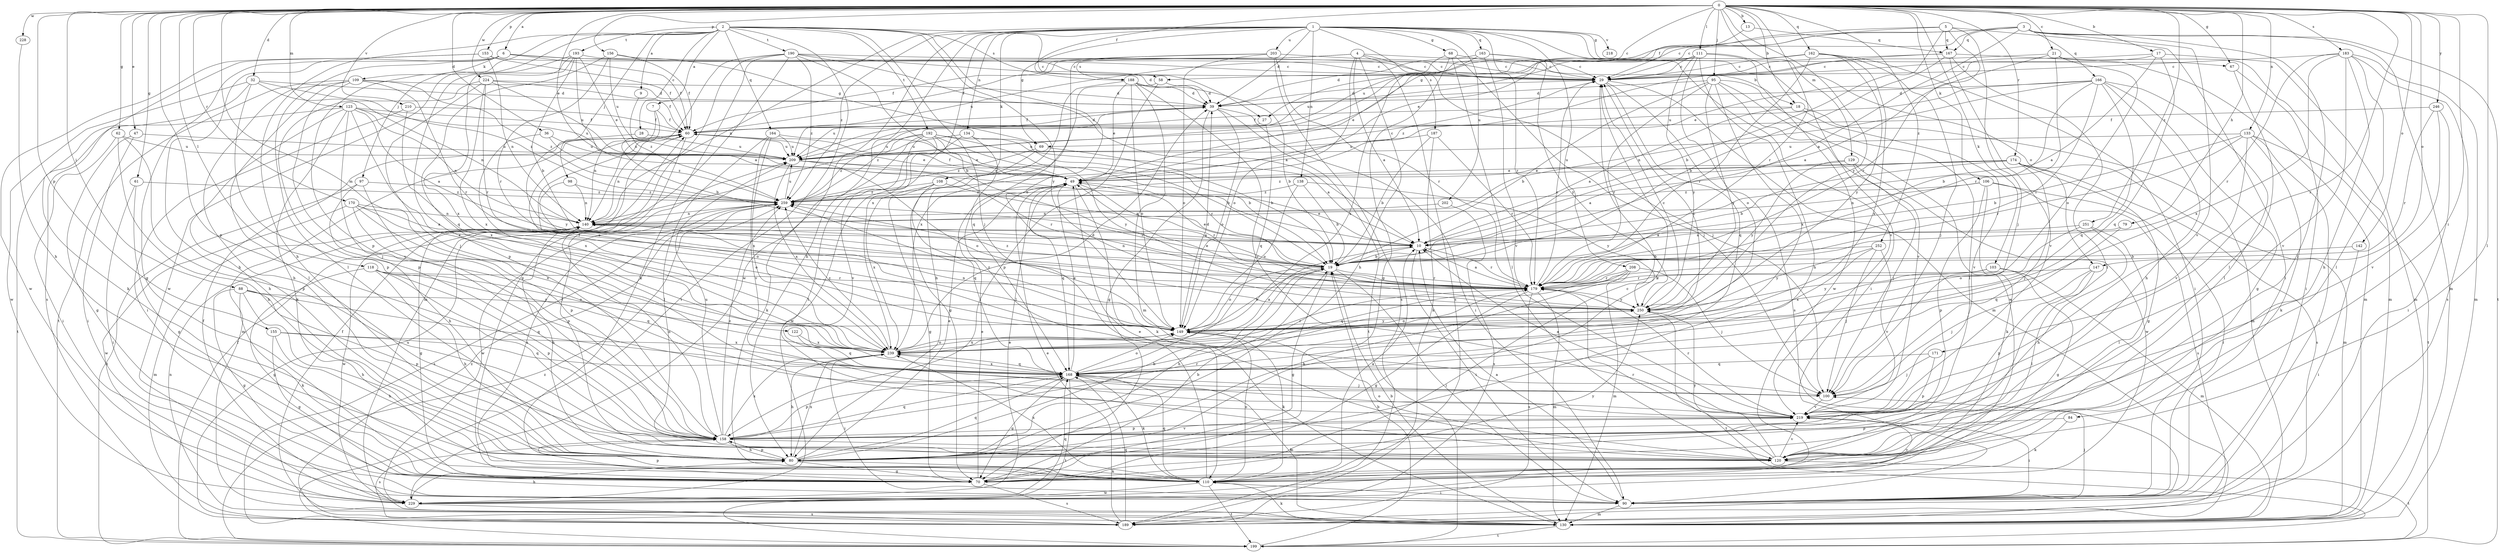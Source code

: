 strict digraph  {
0;
1;
2;
3;
4;
5;
6;
7;
9;
10;
13;
17;
18;
19;
21;
27;
28;
29;
32;
36;
39;
47;
49;
58;
60;
61;
62;
67;
68;
69;
70;
79;
80;
84;
88;
90;
95;
97;
98;
100;
103;
106;
108;
109;
110;
111;
118;
120;
122;
123;
129;
130;
133;
134;
138;
140;
142;
147;
149;
153;
155;
156;
158;
162;
163;
164;
166;
167;
168;
170;
171;
174;
179;
183;
187;
188;
189;
190;
192;
193;
199;
202;
203;
208;
209;
210;
218;
219;
224;
228;
229;
239;
246;
250;
251;
252;
259;
0 -> 6  [label=a];
0 -> 13  [label=b];
0 -> 17  [label=b];
0 -> 18  [label=b];
0 -> 21  [label=c];
0 -> 27  [label=c];
0 -> 32  [label=d];
0 -> 36  [label=d];
0 -> 47  [label=e];
0 -> 49  [label=e];
0 -> 58  [label=f];
0 -> 61  [label=g];
0 -> 62  [label=g];
0 -> 67  [label=g];
0 -> 79  [label=h];
0 -> 84  [label=i];
0 -> 88  [label=i];
0 -> 95  [label=j];
0 -> 103  [label=k];
0 -> 106  [label=k];
0 -> 111  [label=l];
0 -> 118  [label=l];
0 -> 120  [label=l];
0 -> 122  [label=m];
0 -> 123  [label=m];
0 -> 129  [label=m];
0 -> 133  [label=n];
0 -> 142  [label=o];
0 -> 147  [label=o];
0 -> 153  [label=p];
0 -> 155  [label=p];
0 -> 156  [label=p];
0 -> 158  [label=p];
0 -> 162  [label=q];
0 -> 170  [label=r];
0 -> 171  [label=r];
0 -> 174  [label=r];
0 -> 179  [label=r];
0 -> 183  [label=s];
0 -> 210  [label=v];
0 -> 224  [label=w];
0 -> 228  [label=w];
0 -> 246  [label=y];
0 -> 250  [label=y];
0 -> 251  [label=z];
0 -> 252  [label=z];
1 -> 39  [label=d];
1 -> 67  [label=g];
1 -> 68  [label=g];
1 -> 69  [label=g];
1 -> 80  [label=h];
1 -> 108  [label=k];
1 -> 134  [label=n];
1 -> 138  [label=n];
1 -> 140  [label=n];
1 -> 147  [label=o];
1 -> 163  [label=q];
1 -> 179  [label=r];
1 -> 187  [label=s];
1 -> 202  [label=u];
1 -> 203  [label=u];
1 -> 208  [label=u];
1 -> 218  [label=v];
1 -> 219  [label=v];
1 -> 229  [label=w];
1 -> 239  [label=x];
1 -> 259  [label=z];
2 -> 7  [label=a];
2 -> 9  [label=a];
2 -> 27  [label=c];
2 -> 28  [label=c];
2 -> 80  [label=h];
2 -> 97  [label=j];
2 -> 98  [label=j];
2 -> 100  [label=j];
2 -> 149  [label=o];
2 -> 158  [label=p];
2 -> 164  [label=q];
2 -> 188  [label=s];
2 -> 190  [label=t];
2 -> 192  [label=t];
2 -> 193  [label=t];
2 -> 199  [label=t];
2 -> 250  [label=y];
3 -> 10  [label=a];
3 -> 29  [label=c];
3 -> 58  [label=f];
3 -> 69  [label=g];
3 -> 120  [label=l];
3 -> 130  [label=m];
3 -> 166  [label=q];
3 -> 167  [label=q];
3 -> 199  [label=t];
3 -> 219  [label=v];
4 -> 10  [label=a];
4 -> 18  [label=b];
4 -> 60  [label=f];
4 -> 80  [label=h];
4 -> 100  [label=j];
4 -> 149  [label=o];
4 -> 188  [label=s];
4 -> 189  [label=s];
5 -> 19  [label=b];
5 -> 29  [label=c];
5 -> 90  [label=i];
5 -> 100  [label=j];
5 -> 167  [label=q];
5 -> 179  [label=r];
5 -> 209  [label=u];
6 -> 29  [label=c];
6 -> 60  [label=f];
6 -> 69  [label=g];
6 -> 70  [label=g];
6 -> 80  [label=h];
6 -> 109  [label=k];
6 -> 120  [label=l];
7 -> 19  [label=b];
7 -> 60  [label=f];
7 -> 140  [label=n];
9 -> 259  [label=z];
10 -> 19  [label=b];
10 -> 49  [label=e];
10 -> 90  [label=i];
10 -> 179  [label=r];
13 -> 49  [label=e];
13 -> 167  [label=q];
17 -> 10  [label=a];
17 -> 29  [label=c];
17 -> 49  [label=e];
17 -> 130  [label=m];
17 -> 168  [label=q];
18 -> 10  [label=a];
18 -> 60  [label=f];
18 -> 130  [label=m];
18 -> 219  [label=v];
19 -> 49  [label=e];
19 -> 70  [label=g];
19 -> 80  [label=h];
19 -> 90  [label=i];
19 -> 140  [label=n];
19 -> 149  [label=o];
19 -> 179  [label=r];
19 -> 259  [label=z];
21 -> 10  [label=a];
21 -> 29  [label=c];
21 -> 130  [label=m];
21 -> 149  [label=o];
21 -> 179  [label=r];
27 -> 168  [label=q];
27 -> 209  [label=u];
28 -> 209  [label=u];
28 -> 250  [label=y];
29 -> 39  [label=d];
29 -> 80  [label=h];
29 -> 130  [label=m];
29 -> 168  [label=q];
29 -> 189  [label=s];
32 -> 39  [label=d];
32 -> 110  [label=k];
32 -> 140  [label=n];
32 -> 158  [label=p];
32 -> 229  [label=w];
32 -> 259  [label=z];
36 -> 209  [label=u];
36 -> 239  [label=x];
36 -> 259  [label=z];
39 -> 60  [label=f];
39 -> 70  [label=g];
39 -> 90  [label=i];
39 -> 149  [label=o];
39 -> 199  [label=t];
39 -> 259  [label=z];
47 -> 70  [label=g];
47 -> 90  [label=i];
47 -> 209  [label=u];
49 -> 29  [label=c];
49 -> 60  [label=f];
49 -> 110  [label=k];
49 -> 168  [label=q];
49 -> 179  [label=r];
49 -> 259  [label=z];
58 -> 39  [label=d];
58 -> 158  [label=p];
58 -> 239  [label=x];
60 -> 39  [label=d];
60 -> 49  [label=e];
60 -> 120  [label=l];
60 -> 130  [label=m];
60 -> 140  [label=n];
60 -> 149  [label=o];
60 -> 209  [label=u];
61 -> 70  [label=g];
61 -> 90  [label=i];
61 -> 259  [label=z];
62 -> 80  [label=h];
62 -> 90  [label=i];
62 -> 158  [label=p];
62 -> 209  [label=u];
67 -> 90  [label=i];
67 -> 120  [label=l];
68 -> 29  [label=c];
68 -> 70  [label=g];
68 -> 100  [label=j];
68 -> 120  [label=l];
68 -> 239  [label=x];
69 -> 19  [label=b];
69 -> 70  [label=g];
69 -> 259  [label=z];
70 -> 19  [label=b];
70 -> 29  [label=c];
70 -> 49  [label=e];
70 -> 189  [label=s];
70 -> 250  [label=y];
70 -> 259  [label=z];
79 -> 10  [label=a];
79 -> 168  [label=q];
80 -> 19  [label=b];
80 -> 49  [label=e];
80 -> 70  [label=g];
80 -> 110  [label=k];
80 -> 158  [label=p];
80 -> 168  [label=q];
80 -> 239  [label=x];
84 -> 110  [label=k];
84 -> 158  [label=p];
88 -> 70  [label=g];
88 -> 80  [label=h];
88 -> 110  [label=k];
88 -> 158  [label=p];
88 -> 168  [label=q];
88 -> 250  [label=y];
90 -> 10  [label=a];
90 -> 100  [label=j];
90 -> 130  [label=m];
95 -> 19  [label=b];
95 -> 39  [label=d];
95 -> 120  [label=l];
95 -> 179  [label=r];
95 -> 219  [label=v];
95 -> 229  [label=w];
95 -> 239  [label=x];
95 -> 250  [label=y];
97 -> 80  [label=h];
97 -> 158  [label=p];
97 -> 199  [label=t];
97 -> 259  [label=z];
98 -> 140  [label=n];
98 -> 149  [label=o];
98 -> 259  [label=z];
100 -> 219  [label=v];
103 -> 70  [label=g];
103 -> 130  [label=m];
103 -> 179  [label=r];
103 -> 250  [label=y];
106 -> 90  [label=i];
106 -> 110  [label=k];
106 -> 140  [label=n];
106 -> 158  [label=p];
106 -> 189  [label=s];
106 -> 259  [label=z];
108 -> 10  [label=a];
108 -> 70  [label=g];
108 -> 168  [label=q];
108 -> 239  [label=x];
108 -> 259  [label=z];
109 -> 39  [label=d];
109 -> 80  [label=h];
109 -> 120  [label=l];
109 -> 179  [label=r];
109 -> 199  [label=t];
109 -> 219  [label=v];
109 -> 259  [label=z];
110 -> 10  [label=a];
110 -> 49  [label=e];
110 -> 90  [label=i];
110 -> 149  [label=o];
110 -> 158  [label=p];
110 -> 168  [label=q];
110 -> 199  [label=t];
110 -> 219  [label=v];
110 -> 229  [label=w];
110 -> 239  [label=x];
111 -> 29  [label=c];
111 -> 49  [label=e];
111 -> 80  [label=h];
111 -> 90  [label=i];
111 -> 149  [label=o];
111 -> 209  [label=u];
111 -> 229  [label=w];
111 -> 250  [label=y];
118 -> 70  [label=g];
118 -> 80  [label=h];
118 -> 149  [label=o];
118 -> 158  [label=p];
118 -> 168  [label=q];
118 -> 179  [label=r];
120 -> 149  [label=o];
120 -> 179  [label=r];
120 -> 199  [label=t];
120 -> 219  [label=v];
120 -> 250  [label=y];
122 -> 168  [label=q];
122 -> 239  [label=x];
123 -> 10  [label=a];
123 -> 60  [label=f];
123 -> 80  [label=h];
123 -> 100  [label=j];
123 -> 110  [label=k];
123 -> 140  [label=n];
123 -> 199  [label=t];
123 -> 209  [label=u];
123 -> 239  [label=x];
129 -> 49  [label=e];
129 -> 100  [label=j];
129 -> 229  [label=w];
129 -> 250  [label=y];
130 -> 19  [label=b];
130 -> 60  [label=f];
130 -> 110  [label=k];
130 -> 140  [label=n];
130 -> 199  [label=t];
133 -> 19  [label=b];
133 -> 90  [label=i];
133 -> 110  [label=k];
133 -> 179  [label=r];
133 -> 199  [label=t];
133 -> 209  [label=u];
133 -> 219  [label=v];
134 -> 19  [label=b];
134 -> 120  [label=l];
134 -> 209  [label=u];
134 -> 229  [label=w];
138 -> 19  [label=b];
138 -> 149  [label=o];
138 -> 250  [label=y];
138 -> 259  [label=z];
140 -> 10  [label=a];
140 -> 70  [label=g];
140 -> 80  [label=h];
140 -> 130  [label=m];
140 -> 229  [label=w];
142 -> 19  [label=b];
142 -> 90  [label=i];
147 -> 100  [label=j];
147 -> 120  [label=l];
147 -> 158  [label=p];
147 -> 179  [label=r];
149 -> 19  [label=b];
149 -> 29  [label=c];
149 -> 39  [label=d];
149 -> 60  [label=f];
149 -> 110  [label=k];
149 -> 140  [label=n];
149 -> 239  [label=x];
149 -> 250  [label=y];
149 -> 259  [label=z];
153 -> 29  [label=c];
153 -> 60  [label=f];
153 -> 140  [label=n];
153 -> 189  [label=s];
153 -> 229  [label=w];
155 -> 70  [label=g];
155 -> 80  [label=h];
155 -> 168  [label=q];
155 -> 239  [label=x];
156 -> 29  [label=c];
156 -> 60  [label=f];
156 -> 168  [label=q];
156 -> 179  [label=r];
156 -> 209  [label=u];
158 -> 80  [label=h];
158 -> 120  [label=l];
158 -> 140  [label=n];
158 -> 168  [label=q];
158 -> 179  [label=r];
158 -> 189  [label=s];
158 -> 209  [label=u];
158 -> 219  [label=v];
158 -> 239  [label=x];
158 -> 259  [label=z];
162 -> 29  [label=c];
162 -> 90  [label=i];
162 -> 100  [label=j];
162 -> 179  [label=r];
162 -> 209  [label=u];
162 -> 239  [label=x];
162 -> 250  [label=y];
163 -> 29  [label=c];
163 -> 39  [label=d];
163 -> 140  [label=n];
163 -> 219  [label=v];
163 -> 250  [label=y];
164 -> 49  [label=e];
164 -> 120  [label=l];
164 -> 209  [label=u];
164 -> 219  [label=v];
164 -> 239  [label=x];
166 -> 19  [label=b];
166 -> 39  [label=d];
166 -> 70  [label=g];
166 -> 80  [label=h];
166 -> 120  [label=l];
166 -> 140  [label=n];
166 -> 168  [label=q];
166 -> 179  [label=r];
166 -> 209  [label=u];
167 -> 19  [label=b];
167 -> 29  [label=c];
167 -> 120  [label=l];
167 -> 130  [label=m];
167 -> 219  [label=v];
167 -> 259  [label=z];
168 -> 49  [label=e];
168 -> 70  [label=g];
168 -> 100  [label=j];
168 -> 110  [label=k];
168 -> 130  [label=m];
168 -> 149  [label=o];
168 -> 158  [label=p];
168 -> 199  [label=t];
168 -> 239  [label=x];
170 -> 10  [label=a];
170 -> 140  [label=n];
170 -> 149  [label=o];
170 -> 158  [label=p];
170 -> 229  [label=w];
170 -> 239  [label=x];
171 -> 100  [label=j];
171 -> 158  [label=p];
171 -> 168  [label=q];
174 -> 10  [label=a];
174 -> 19  [label=b];
174 -> 49  [label=e];
174 -> 70  [label=g];
174 -> 100  [label=j];
174 -> 130  [label=m];
174 -> 189  [label=s];
174 -> 259  [label=z];
179 -> 10  [label=a];
179 -> 29  [label=c];
179 -> 70  [label=g];
179 -> 130  [label=m];
179 -> 189  [label=s];
179 -> 250  [label=y];
179 -> 259  [label=z];
183 -> 29  [label=c];
183 -> 80  [label=h];
183 -> 120  [label=l];
183 -> 130  [label=m];
183 -> 179  [label=r];
183 -> 189  [label=s];
183 -> 219  [label=v];
183 -> 239  [label=x];
187 -> 19  [label=b];
187 -> 110  [label=k];
187 -> 179  [label=r];
187 -> 209  [label=u];
188 -> 19  [label=b];
188 -> 39  [label=d];
188 -> 49  [label=e];
188 -> 80  [label=h];
188 -> 130  [label=m];
188 -> 149  [label=o];
188 -> 219  [label=v];
189 -> 49  [label=e];
189 -> 168  [label=q];
189 -> 209  [label=u];
189 -> 259  [label=z];
190 -> 10  [label=a];
190 -> 19  [label=b];
190 -> 29  [label=c];
190 -> 39  [label=d];
190 -> 70  [label=g];
190 -> 110  [label=k];
190 -> 130  [label=m];
190 -> 140  [label=n];
190 -> 259  [label=z];
192 -> 10  [label=a];
192 -> 19  [label=b];
192 -> 110  [label=k];
192 -> 120  [label=l];
192 -> 179  [label=r];
192 -> 209  [label=u];
192 -> 219  [label=v];
192 -> 250  [label=y];
192 -> 259  [label=z];
193 -> 10  [label=a];
193 -> 19  [label=b];
193 -> 29  [label=c];
193 -> 49  [label=e];
193 -> 158  [label=p];
193 -> 229  [label=w];
193 -> 239  [label=x];
199 -> 19  [label=b];
199 -> 60  [label=f];
199 -> 259  [label=z];
202 -> 140  [label=n];
202 -> 189  [label=s];
203 -> 29  [label=c];
203 -> 60  [label=f];
203 -> 149  [label=o];
203 -> 168  [label=q];
203 -> 179  [label=r];
203 -> 189  [label=s];
208 -> 80  [label=h];
208 -> 100  [label=j];
208 -> 130  [label=m];
208 -> 168  [label=q];
208 -> 179  [label=r];
209 -> 49  [label=e];
209 -> 149  [label=o];
209 -> 179  [label=r];
209 -> 239  [label=x];
210 -> 60  [label=f];
210 -> 90  [label=i];
210 -> 239  [label=x];
219 -> 10  [label=a];
219 -> 90  [label=i];
219 -> 158  [label=p];
219 -> 179  [label=r];
224 -> 39  [label=d];
224 -> 60  [label=f];
224 -> 100  [label=j];
224 -> 158  [label=p];
224 -> 179  [label=r];
224 -> 209  [label=u];
224 -> 239  [label=x];
228 -> 80  [label=h];
229 -> 49  [label=e];
229 -> 60  [label=f];
229 -> 80  [label=h];
229 -> 168  [label=q];
229 -> 189  [label=s];
239 -> 10  [label=a];
239 -> 39  [label=d];
239 -> 80  [label=h];
239 -> 90  [label=i];
239 -> 149  [label=o];
239 -> 168  [label=q];
239 -> 179  [label=r];
239 -> 259  [label=z];
246 -> 60  [label=f];
246 -> 90  [label=i];
246 -> 179  [label=r];
246 -> 219  [label=v];
250 -> 29  [label=c];
250 -> 49  [label=e];
250 -> 149  [label=o];
250 -> 199  [label=t];
251 -> 10  [label=a];
251 -> 80  [label=h];
251 -> 120  [label=l];
251 -> 149  [label=o];
252 -> 19  [label=b];
252 -> 100  [label=j];
252 -> 219  [label=v];
252 -> 239  [label=x];
252 -> 250  [label=y];
259 -> 140  [label=n];
259 -> 189  [label=s];
259 -> 209  [label=u];
259 -> 229  [label=w];
}
